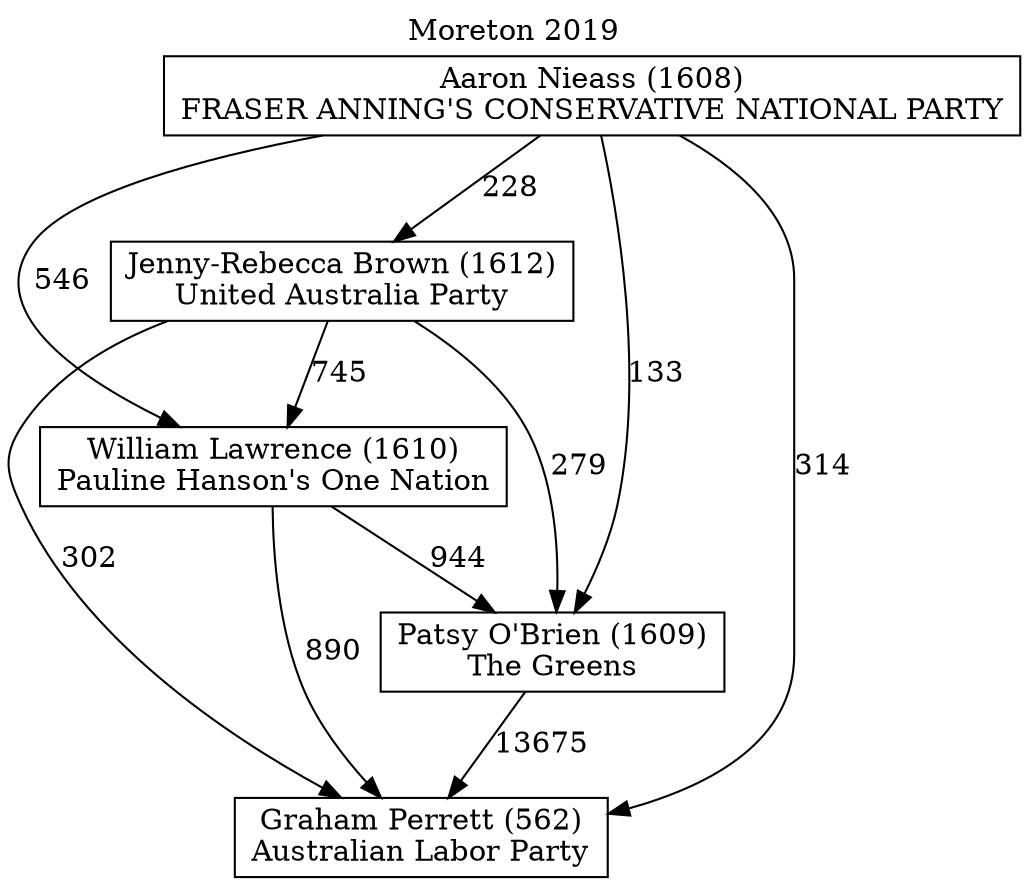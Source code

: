 // House preference flow
digraph "Graham Perrett (562)_Moreton_2019" {
	graph [label="Moreton 2019" labelloc=t mclimit=10]
	node [shape=box]
	"Graham Perrett (562)" [label="Graham Perrett (562)
Australian Labor Party"]
	"Patsy O'Brien (1609)" [label="Patsy O'Brien (1609)
The Greens"]
	"William Lawrence (1610)" [label="William Lawrence (1610)
Pauline Hanson's One Nation"]
	"Jenny-Rebecca Brown (1612)" [label="Jenny-Rebecca Brown (1612)
United Australia Party"]
	"Aaron Nieass (1608)" [label="Aaron Nieass (1608)
FRASER ANNING'S CONSERVATIVE NATIONAL PARTY"]
	"Patsy O'Brien (1609)" -> "Graham Perrett (562)" [label=13675]
	"William Lawrence (1610)" -> "Patsy O'Brien (1609)" [label=944]
	"Jenny-Rebecca Brown (1612)" -> "William Lawrence (1610)" [label=745]
	"Aaron Nieass (1608)" -> "Jenny-Rebecca Brown (1612)" [label=228]
	"William Lawrence (1610)" -> "Graham Perrett (562)" [label=890]
	"Jenny-Rebecca Brown (1612)" -> "Graham Perrett (562)" [label=302]
	"Aaron Nieass (1608)" -> "Graham Perrett (562)" [label=314]
	"Aaron Nieass (1608)" -> "William Lawrence (1610)" [label=546]
	"Jenny-Rebecca Brown (1612)" -> "Patsy O'Brien (1609)" [label=279]
	"Aaron Nieass (1608)" -> "Patsy O'Brien (1609)" [label=133]
}
